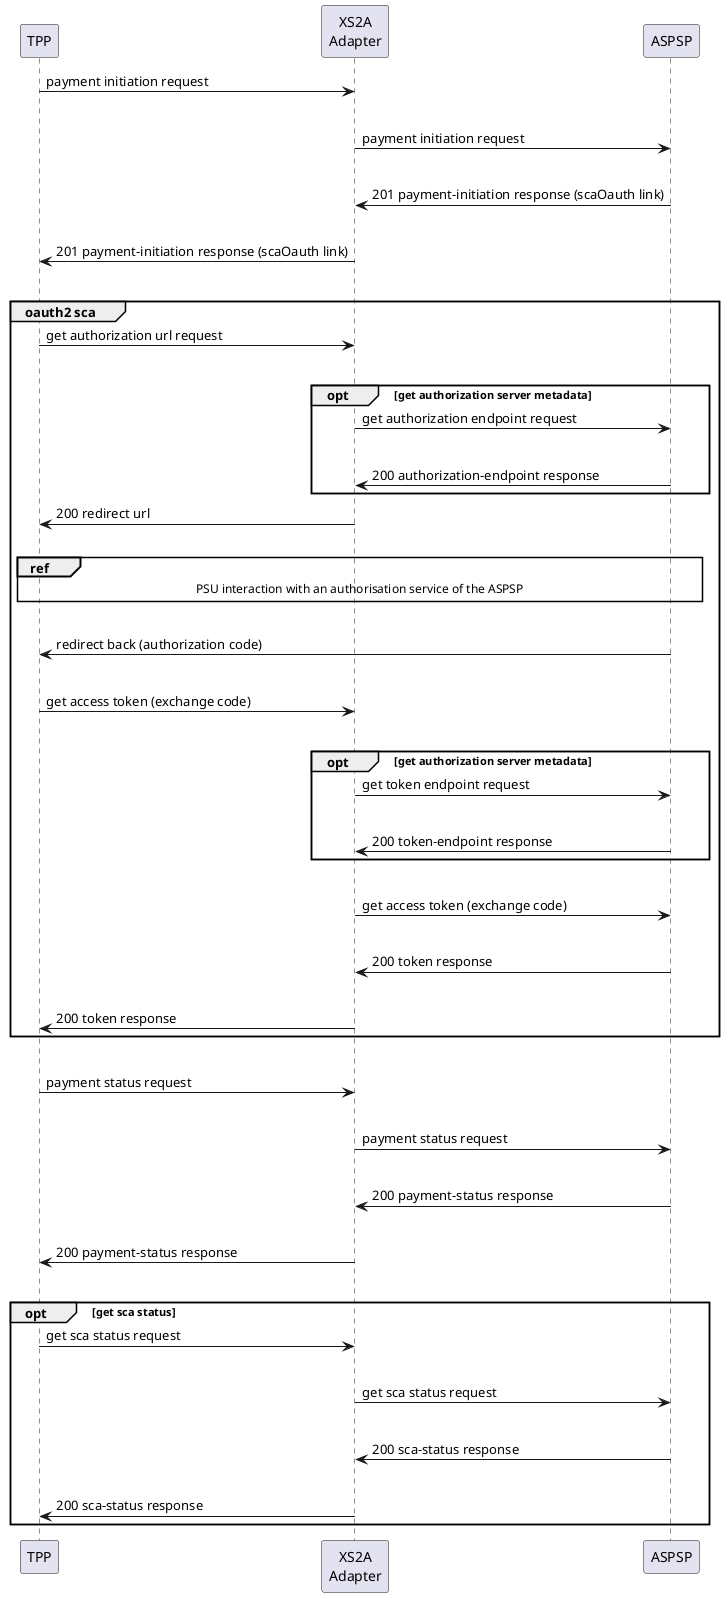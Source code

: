 @startuml
participant tpp as "TPP"
participant adapter as "XS2A\nAdapter"
participant bank as "ASPSP"

tpp->adapter: payment initiation request
|||
adapter->bank: payment initiation request
|||
adapter<-bank: 201 payment-initiation response (scaOauth link)
|||
tpp<-adapter: 201 payment-initiation response (scaOauth link)
|||
group oauth2 sca
tpp->adapter: get authorization url request
|||
opt get authorization server metadata
adapter->bank: get authorization endpoint request
|||
adapter<-bank: 200 authorization-endpoint response
end
tpp<-adapter: 200 redirect url
|||
ref over tpp, adapter, bank: PSU interaction with an authorisation service of the ASPSP
|||
tpp<-bank: redirect back (authorization code)
|||
tpp->adapter: get access token (exchange code)
|||
opt get authorization server metadata
adapter->bank: get token endpoint request
|||
adapter<-bank: 200 token-endpoint response
end
|||
adapter->bank: get access token (exchange code)
|||
adapter<-bank: 200 token response
|||
tpp<-adapter: 200 token response
end
|||
tpp->adapter: payment status request
|||
adapter->bank: payment status request
|||
adapter<-bank: 200 payment-status response
|||
tpp<-adapter: 200 payment-status response
|||
opt get sca status
tpp->adapter: get sca status request
|||
adapter->bank: get sca status request
|||
adapter<-bank: 200 sca-status response
|||
tpp<-adapter: 200 sca-status response
end
@enduml
